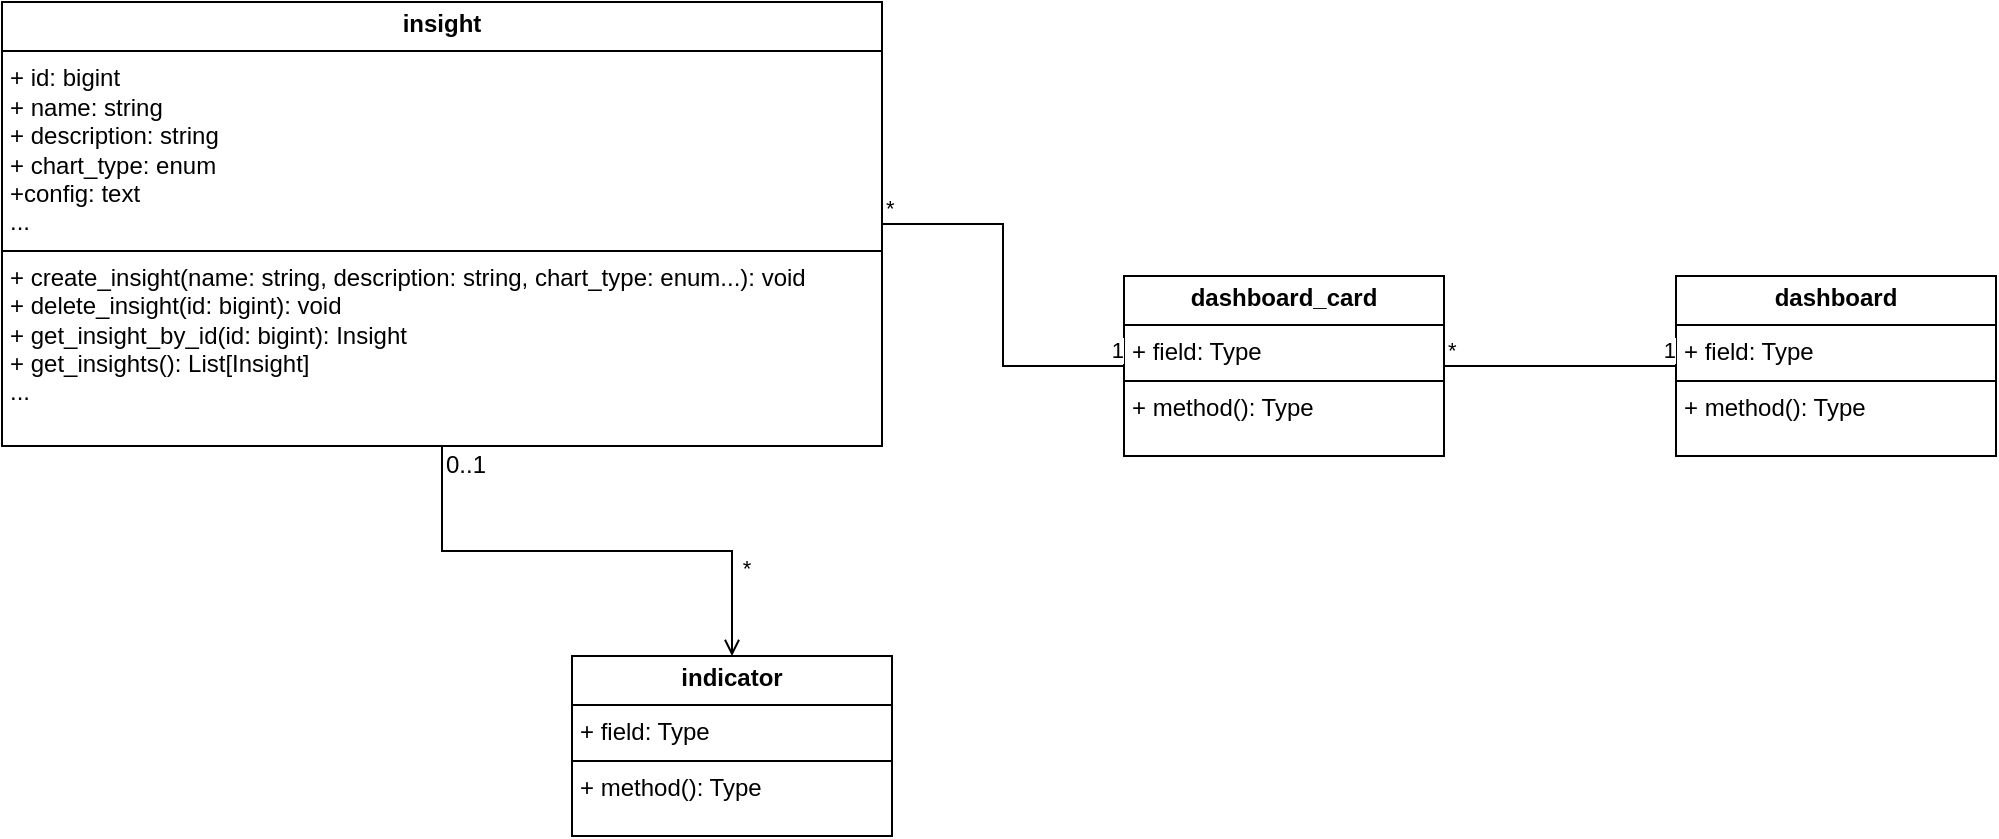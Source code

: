 <mxfile version="26.1.0">
  <diagram name="第 1 页" id="WVLdcxcYEfuY2MeaSi7h">
    <mxGraphModel dx="906" dy="825" grid="0" gridSize="10" guides="1" tooltips="1" connect="1" arrows="1" fold="1" page="0" pageScale="1" pageWidth="827" pageHeight="1169" math="0" shadow="0">
      <root>
        <mxCell id="0" />
        <mxCell id="1" parent="0" />
        <mxCell id="EKJ4J05l0flY04Zs9fpL-1" value="&lt;p style=&quot;margin:0px;margin-top:4px;text-align:center;&quot;&gt;&lt;b&gt;indicator&lt;/b&gt;&lt;/p&gt;&lt;hr size=&quot;1&quot; style=&quot;border-style:solid;&quot;&gt;&lt;p style=&quot;margin:0px;margin-left:4px;&quot;&gt;+ field: Type&lt;/p&gt;&lt;hr size=&quot;1&quot; style=&quot;border-style:solid;&quot;&gt;&lt;p style=&quot;margin:0px;margin-left:4px;&quot;&gt;+ method(): Type&lt;/p&gt;" style="verticalAlign=top;align=left;overflow=fill;html=1;whiteSpace=wrap;" parent="1" vertex="1">
          <mxGeometry x="962" y="588" width="160" height="90" as="geometry" />
        </mxCell>
        <mxCell id="EKJ4J05l0flY04Zs9fpL-2" value="&lt;p style=&quot;margin:0px;margin-top:4px;text-align:center;&quot;&gt;&lt;b&gt;insight&lt;/b&gt;&lt;/p&gt;&lt;hr size=&quot;1&quot; style=&quot;border-style:solid;&quot;&gt;&lt;p style=&quot;margin:0px;margin-left:4px;&quot;&gt;&lt;span style=&quot;background-color: transparent; color: light-dark(rgb(0, 0, 0), rgb(255, 255, 255));&quot;&gt;+ id: bigint&lt;/span&gt;&lt;/p&gt;&lt;p style=&quot;margin:0px;margin-left:4px;&quot;&gt;+ name: string&lt;/p&gt;&lt;p style=&quot;margin:0px;margin-left:4px;&quot;&gt;+ description: string&lt;/p&gt;&lt;p style=&quot;margin:0px;margin-left:4px;&quot;&gt;+ chart_type: enum&amp;nbsp;&lt;/p&gt;&lt;p style=&quot;margin:0px;margin-left:4px;&quot;&gt;+config: text&lt;/p&gt;&lt;p style=&quot;margin:0px;margin-left:4px;&quot;&gt;...&lt;/p&gt;&lt;hr size=&quot;1&quot; style=&quot;border-style:solid;&quot;&gt;&lt;p style=&quot;margin:0px;margin-left:4px;&quot;&gt;&lt;span style=&quot;background-color: transparent; color: light-dark(rgb(0, 0, 0), rgb(255, 255, 255));&quot;&gt;+ create_insight(name: string, description: string, chart_type: enum...): void&lt;/span&gt;&lt;/p&gt;&lt;p style=&quot;margin:0px;margin-left:4px;&quot;&gt;&lt;span style=&quot;background-color: transparent; color: light-dark(rgb(0, 0, 0), rgb(255, 255, 255));&quot;&gt;+ delete_insight(id: bigint): void&lt;/span&gt;&lt;/p&gt;&lt;p style=&quot;margin:0px;margin-left:4px;&quot;&gt;+ get_insight_by_id(id: bigint): Insight&lt;/p&gt;&lt;p style=&quot;margin:0px;margin-left:4px;&quot;&gt;+ get_insights(): List[Insight]&lt;/p&gt;&lt;p style=&quot;margin:0px;margin-left:4px;&quot;&gt;...&lt;/p&gt;" style="verticalAlign=top;align=left;overflow=fill;html=1;whiteSpace=wrap;" parent="1" vertex="1">
          <mxGeometry x="677" y="261" width="440" height="222" as="geometry" />
        </mxCell>
        <mxCell id="EKJ4J05l0flY04Zs9fpL-3" value="&lt;p style=&quot;margin:0px;margin-top:4px;text-align:center;&quot;&gt;&lt;b&gt;dashboard&lt;/b&gt;&lt;/p&gt;&lt;hr size=&quot;1&quot; style=&quot;border-style:solid;&quot;&gt;&lt;p style=&quot;margin:0px;margin-left:4px;&quot;&gt;+ field: Type&lt;/p&gt;&lt;hr size=&quot;1&quot; style=&quot;border-style:solid;&quot;&gt;&lt;p style=&quot;margin:0px;margin-left:4px;&quot;&gt;+ method(): Type&lt;/p&gt;" style="verticalAlign=top;align=left;overflow=fill;html=1;whiteSpace=wrap;" parent="1" vertex="1">
          <mxGeometry x="1514" y="398" width="160" height="90" as="geometry" />
        </mxCell>
        <mxCell id="EKJ4J05l0flY04Zs9fpL-4" value="" style="endArrow=open;shadow=0;strokeWidth=1;rounded=0;curved=0;endFill=1;edgeStyle=elbowEdgeStyle;elbow=vertical;entryX=0.5;entryY=0;entryDx=0;entryDy=0;exitX=0.5;exitY=1;exitDx=0;exitDy=0;" parent="1" source="EKJ4J05l0flY04Zs9fpL-2" target="EKJ4J05l0flY04Zs9fpL-1" edge="1">
          <mxGeometry x="0.5" y="41" relative="1" as="geometry">
            <mxPoint x="997" y="216" as="sourcePoint" />
            <mxPoint x="1054" y="345" as="targetPoint" />
            <mxPoint x="-40" y="32" as="offset" />
          </mxGeometry>
        </mxCell>
        <mxCell id="EKJ4J05l0flY04Zs9fpL-5" value="0..1" style="resizable=0;align=left;verticalAlign=bottom;labelBackgroundColor=none;fontSize=12;" parent="EKJ4J05l0flY04Zs9fpL-4" connectable="0" vertex="1">
          <mxGeometry x="-1" relative="1" as="geometry">
            <mxPoint y="18" as="offset" />
          </mxGeometry>
        </mxCell>
        <mxCell id="EKJ4J05l0flY04Zs9fpL-7" value="*" style="edgeLabel;html=1;align=center;verticalAlign=middle;resizable=0;points=[];" parent="EKJ4J05l0flY04Zs9fpL-4" vertex="1" connectable="0">
          <mxGeometry x="0.566" y="-3" relative="1" as="geometry">
            <mxPoint x="9" y="5" as="offset" />
          </mxGeometry>
        </mxCell>
        <mxCell id="EKJ4J05l0flY04Zs9fpL-21" value="&lt;p style=&quot;margin:0px;margin-top:4px;text-align:center;&quot;&gt;&lt;b&gt;dashboard_card&lt;/b&gt;&lt;/p&gt;&lt;hr size=&quot;1&quot; style=&quot;border-style:solid;&quot;&gt;&lt;p style=&quot;margin:0px;margin-left:4px;&quot;&gt;+ field: Type&lt;/p&gt;&lt;hr size=&quot;1&quot; style=&quot;border-style:solid;&quot;&gt;&lt;p style=&quot;margin:0px;margin-left:4px;&quot;&gt;+ method(): Type&lt;/p&gt;" style="verticalAlign=top;align=left;overflow=fill;html=1;whiteSpace=wrap;" parent="1" vertex="1">
          <mxGeometry x="1238" y="398" width="160" height="90" as="geometry" />
        </mxCell>
        <mxCell id="EKJ4J05l0flY04Zs9fpL-22" value="" style="endArrow=none;html=1;edgeStyle=orthogonalEdgeStyle;rounded=0;exitX=1;exitY=0.5;exitDx=0;exitDy=0;entryX=0;entryY=0.5;entryDx=0;entryDy=0;" parent="1" source="EKJ4J05l0flY04Zs9fpL-2" target="EKJ4J05l0flY04Zs9fpL-21" edge="1">
          <mxGeometry relative="1" as="geometry">
            <mxPoint x="1174" y="582" as="sourcePoint" />
            <mxPoint x="1334" y="582" as="targetPoint" />
          </mxGeometry>
        </mxCell>
        <mxCell id="EKJ4J05l0flY04Zs9fpL-23" value="*" style="edgeLabel;resizable=0;html=1;align=left;verticalAlign=bottom;" parent="EKJ4J05l0flY04Zs9fpL-22" connectable="0" vertex="1">
          <mxGeometry x="-1" relative="1" as="geometry" />
        </mxCell>
        <mxCell id="EKJ4J05l0flY04Zs9fpL-24" value="1" style="edgeLabel;resizable=0;html=1;align=right;verticalAlign=bottom;" parent="EKJ4J05l0flY04Zs9fpL-22" connectable="0" vertex="1">
          <mxGeometry x="1" relative="1" as="geometry" />
        </mxCell>
        <mxCell id="EKJ4J05l0flY04Zs9fpL-25" value="" style="endArrow=none;html=1;edgeStyle=orthogonalEdgeStyle;rounded=0;exitX=1;exitY=0.5;exitDx=0;exitDy=0;entryX=0;entryY=0.5;entryDx=0;entryDy=0;" parent="1" source="EKJ4J05l0flY04Zs9fpL-21" target="EKJ4J05l0flY04Zs9fpL-3" edge="1">
          <mxGeometry relative="1" as="geometry">
            <mxPoint x="1391" y="450" as="sourcePoint" />
            <mxPoint x="1507" y="450" as="targetPoint" />
          </mxGeometry>
        </mxCell>
        <mxCell id="EKJ4J05l0flY04Zs9fpL-26" value="*" style="edgeLabel;resizable=0;html=1;align=left;verticalAlign=bottom;" parent="EKJ4J05l0flY04Zs9fpL-25" connectable="0" vertex="1">
          <mxGeometry x="-1" relative="1" as="geometry" />
        </mxCell>
        <mxCell id="EKJ4J05l0flY04Zs9fpL-27" value="1" style="edgeLabel;resizable=0;html=1;align=right;verticalAlign=bottom;" parent="EKJ4J05l0flY04Zs9fpL-25" connectable="0" vertex="1">
          <mxGeometry x="1" relative="1" as="geometry" />
        </mxCell>
      </root>
    </mxGraphModel>
  </diagram>
</mxfile>
